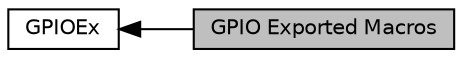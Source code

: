 digraph "GPIO Exported Macros"
{
  edge [fontname="Helvetica",fontsize="10",labelfontname="Helvetica",labelfontsize="10"];
  node [fontname="Helvetica",fontsize="10",shape=record];
  rankdir=LR;
  Node0 [label="GPIO Exported Macros",height=0.2,width=0.4,color="black", fillcolor="grey75", style="filled", fontcolor="black"];
  Node1 [label="GPIOEx",height=0.2,width=0.4,color="black", fillcolor="white", style="filled",URL="$group___g_p_i_o_ex.html"];
  Node1->Node0 [shape=plaintext, dir="back", style="solid"];
}

